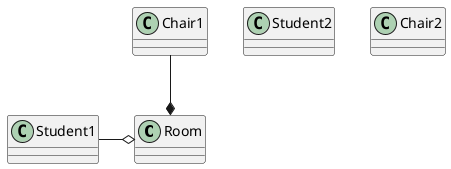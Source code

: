 @startuml

class Room
class Student1
class Student2
class Chair1
class Chair2

Student1 -o Room
Chair1 --* Room

@enduml